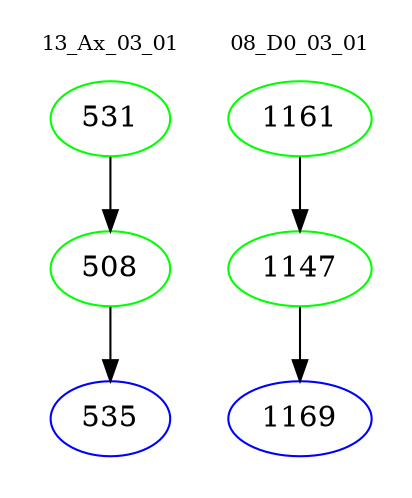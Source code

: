 digraph{
subgraph cluster_0 {
color = white
label = "13_Ax_03_01";
fontsize=10;
T0_531 [label="531", color="green"]
T0_531 -> T0_508 [color="black"]
T0_508 [label="508", color="green"]
T0_508 -> T0_535 [color="black"]
T0_535 [label="535", color="blue"]
}
subgraph cluster_1 {
color = white
label = "08_D0_03_01";
fontsize=10;
T1_1161 [label="1161", color="green"]
T1_1161 -> T1_1147 [color="black"]
T1_1147 [label="1147", color="green"]
T1_1147 -> T1_1169 [color="black"]
T1_1169 [label="1169", color="blue"]
}
}
